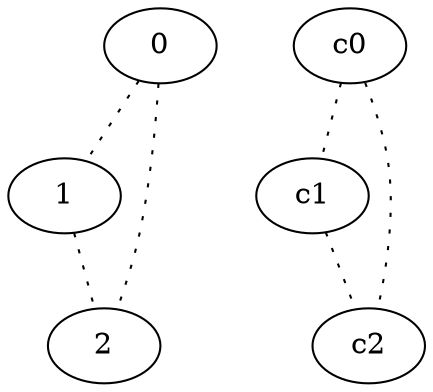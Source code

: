 graph {
a0[label=0];
a1[label=1];
a2[label=2];
a0 -- a1 [style=dotted];
a0 -- a2 [style=dotted];
a1 -- a2 [style=dotted];
c0 -- c1 [style=dotted];
c0 -- c2 [style=dotted];
c1 -- c2 [style=dotted];
}
